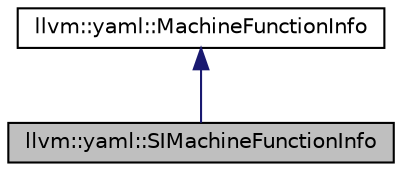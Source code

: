 digraph "llvm::yaml::SIMachineFunctionInfo"
{
 // LATEX_PDF_SIZE
  bgcolor="transparent";
  edge [fontname="Helvetica",fontsize="10",labelfontname="Helvetica",labelfontsize="10"];
  node [fontname="Helvetica",fontsize="10",shape="box"];
  Node1 [label="llvm::yaml::SIMachineFunctionInfo",height=0.2,width=0.4,color="black", fillcolor="grey75", style="filled", fontcolor="black",tooltip=" "];
  Node2 -> Node1 [dir="back",color="midnightblue",fontsize="10",style="solid",fontname="Helvetica"];
  Node2 [label="llvm::yaml::MachineFunctionInfo",height=0.2,width=0.4,color="black",URL="$structllvm_1_1yaml_1_1MachineFunctionInfo.html",tooltip="Targets should override this in a way that mirrors the implementation of llvm::MachineFunctionInfo."];
}
